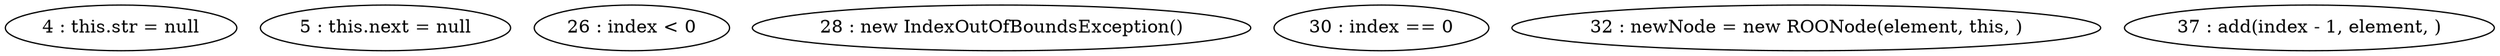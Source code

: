 digraph G {
"4 : this.str = null"
"5 : this.next = null"
"26 : index < 0"
"28 : new IndexOutOfBoundsException()"
"30 : index == 0"
"32 : newNode = new ROONode(element, this, )"
"37 : add(index - 1, element, )"
}